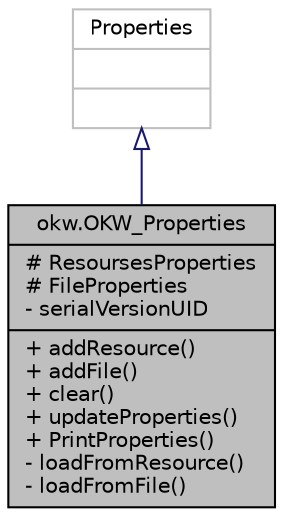 digraph "okw.OKW_Properties"
{
 // INTERACTIVE_SVG=YES
 // LATEX_PDF_SIZE
  edge [fontname="Helvetica",fontsize="10",labelfontname="Helvetica",labelfontsize="10"];
  node [fontname="Helvetica",fontsize="10",shape=record];
  Node0 [label="{okw.OKW_Properties\n|# ResoursesProperties\l# FileProperties\l- serialVersionUID\l|+ addResource()\l+ addFile()\l+ clear()\l+ updateProperties()\l+ PrintProperties()\l- loadFromResource()\l- loadFromFile()\l}",height=0.2,width=0.4,color="black", fillcolor="grey75", style="filled", fontcolor="black",tooltip="Reihenfolge der Resourcen-\"Beladung\"."];
  Node1 -> Node0 [dir="back",color="midnightblue",fontsize="10",style="solid",arrowtail="onormal",fontname="Helvetica"];
  Node1 [label="{Properties\n||}",height=0.2,width=0.4,color="grey75", fillcolor="white", style="filled",tooltip=" "];
}
